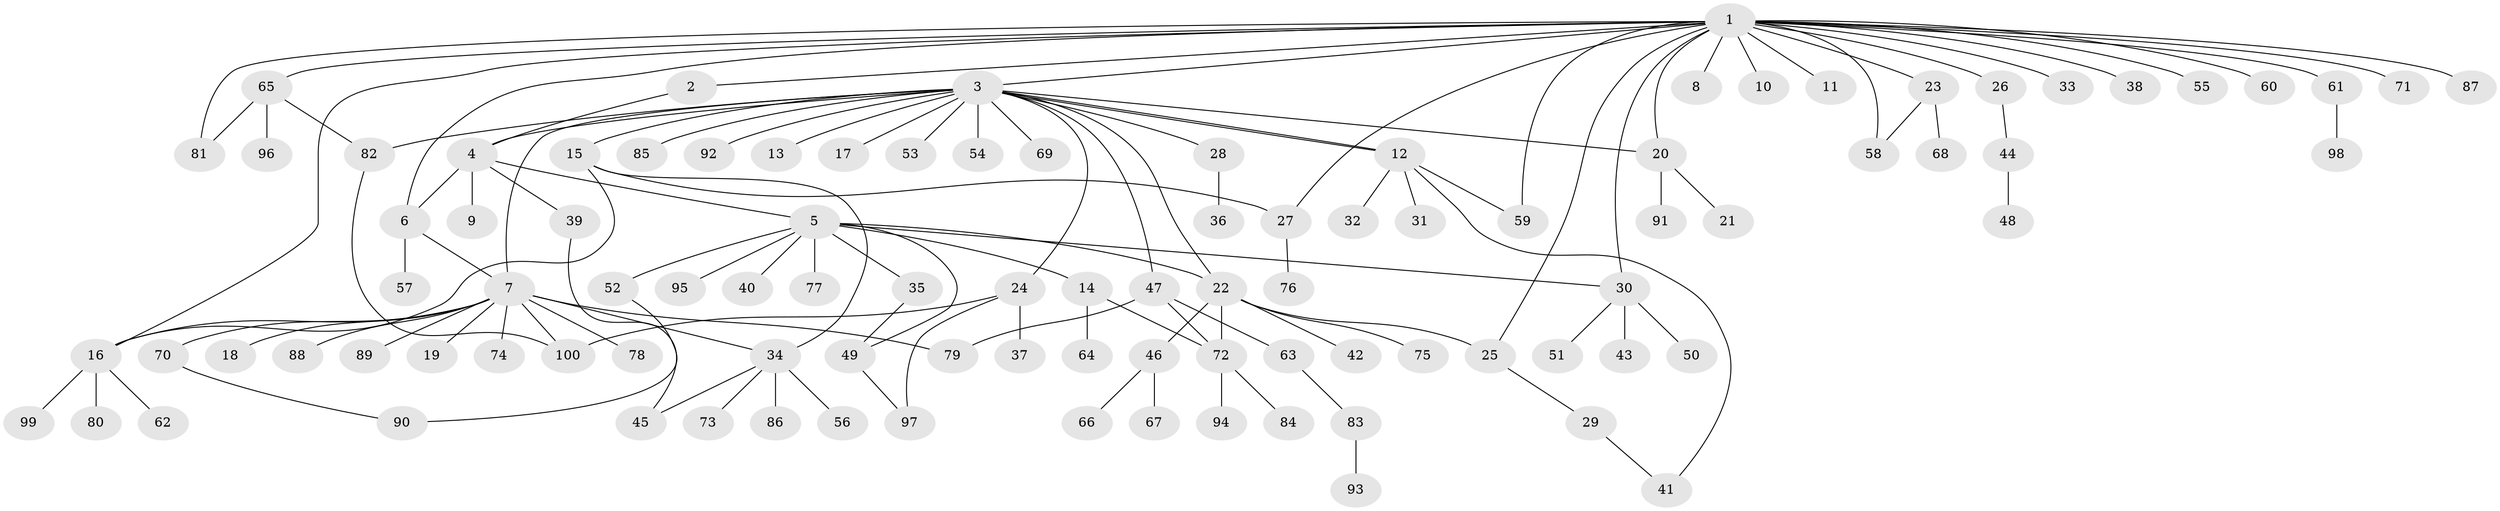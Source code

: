 // coarse degree distribution, {22: 0.014285714285714285, 2: 0.15714285714285714, 19: 0.014285714285714285, 6: 0.05714285714285714, 8: 0.014285714285714285, 4: 0.1, 9: 0.014285714285714285, 1: 0.5857142857142857, 3: 0.04285714285714286}
// Generated by graph-tools (version 1.1) at 2025/18/03/04/25 18:18:03]
// undirected, 100 vertices, 125 edges
graph export_dot {
graph [start="1"]
  node [color=gray90,style=filled];
  1;
  2;
  3;
  4;
  5;
  6;
  7;
  8;
  9;
  10;
  11;
  12;
  13;
  14;
  15;
  16;
  17;
  18;
  19;
  20;
  21;
  22;
  23;
  24;
  25;
  26;
  27;
  28;
  29;
  30;
  31;
  32;
  33;
  34;
  35;
  36;
  37;
  38;
  39;
  40;
  41;
  42;
  43;
  44;
  45;
  46;
  47;
  48;
  49;
  50;
  51;
  52;
  53;
  54;
  55;
  56;
  57;
  58;
  59;
  60;
  61;
  62;
  63;
  64;
  65;
  66;
  67;
  68;
  69;
  70;
  71;
  72;
  73;
  74;
  75;
  76;
  77;
  78;
  79;
  80;
  81;
  82;
  83;
  84;
  85;
  86;
  87;
  88;
  89;
  90;
  91;
  92;
  93;
  94;
  95;
  96;
  97;
  98;
  99;
  100;
  1 -- 2;
  1 -- 3;
  1 -- 6;
  1 -- 8;
  1 -- 10;
  1 -- 11;
  1 -- 16;
  1 -- 20;
  1 -- 23;
  1 -- 25;
  1 -- 26;
  1 -- 27;
  1 -- 30;
  1 -- 33;
  1 -- 38;
  1 -- 55;
  1 -- 58;
  1 -- 59;
  1 -- 60;
  1 -- 61;
  1 -- 65;
  1 -- 71;
  1 -- 81;
  1 -- 87;
  2 -- 4;
  3 -- 4;
  3 -- 7;
  3 -- 12;
  3 -- 12;
  3 -- 13;
  3 -- 15;
  3 -- 17;
  3 -- 20;
  3 -- 22;
  3 -- 24;
  3 -- 28;
  3 -- 47;
  3 -- 53;
  3 -- 54;
  3 -- 69;
  3 -- 82;
  3 -- 85;
  3 -- 92;
  4 -- 5;
  4 -- 6;
  4 -- 9;
  4 -- 39;
  5 -- 14;
  5 -- 22;
  5 -- 30;
  5 -- 35;
  5 -- 40;
  5 -- 49;
  5 -- 52;
  5 -- 77;
  5 -- 95;
  6 -- 7;
  6 -- 57;
  7 -- 16;
  7 -- 18;
  7 -- 19;
  7 -- 34;
  7 -- 70;
  7 -- 74;
  7 -- 78;
  7 -- 79;
  7 -- 88;
  7 -- 89;
  7 -- 100;
  12 -- 31;
  12 -- 32;
  12 -- 41;
  12 -- 59;
  14 -- 64;
  14 -- 72;
  15 -- 16;
  15 -- 27;
  15 -- 34;
  16 -- 62;
  16 -- 80;
  16 -- 99;
  20 -- 21;
  20 -- 91;
  22 -- 25;
  22 -- 42;
  22 -- 46;
  22 -- 72;
  22 -- 75;
  23 -- 58;
  23 -- 68;
  24 -- 37;
  24 -- 97;
  24 -- 100;
  25 -- 29;
  26 -- 44;
  27 -- 76;
  28 -- 36;
  29 -- 41;
  30 -- 43;
  30 -- 50;
  30 -- 51;
  34 -- 45;
  34 -- 56;
  34 -- 73;
  34 -- 86;
  35 -- 49;
  39 -- 45;
  44 -- 48;
  46 -- 66;
  46 -- 67;
  47 -- 63;
  47 -- 72;
  47 -- 79;
  49 -- 97;
  52 -- 90;
  61 -- 98;
  63 -- 83;
  65 -- 81;
  65 -- 82;
  65 -- 96;
  70 -- 90;
  72 -- 84;
  72 -- 94;
  82 -- 100;
  83 -- 93;
}
